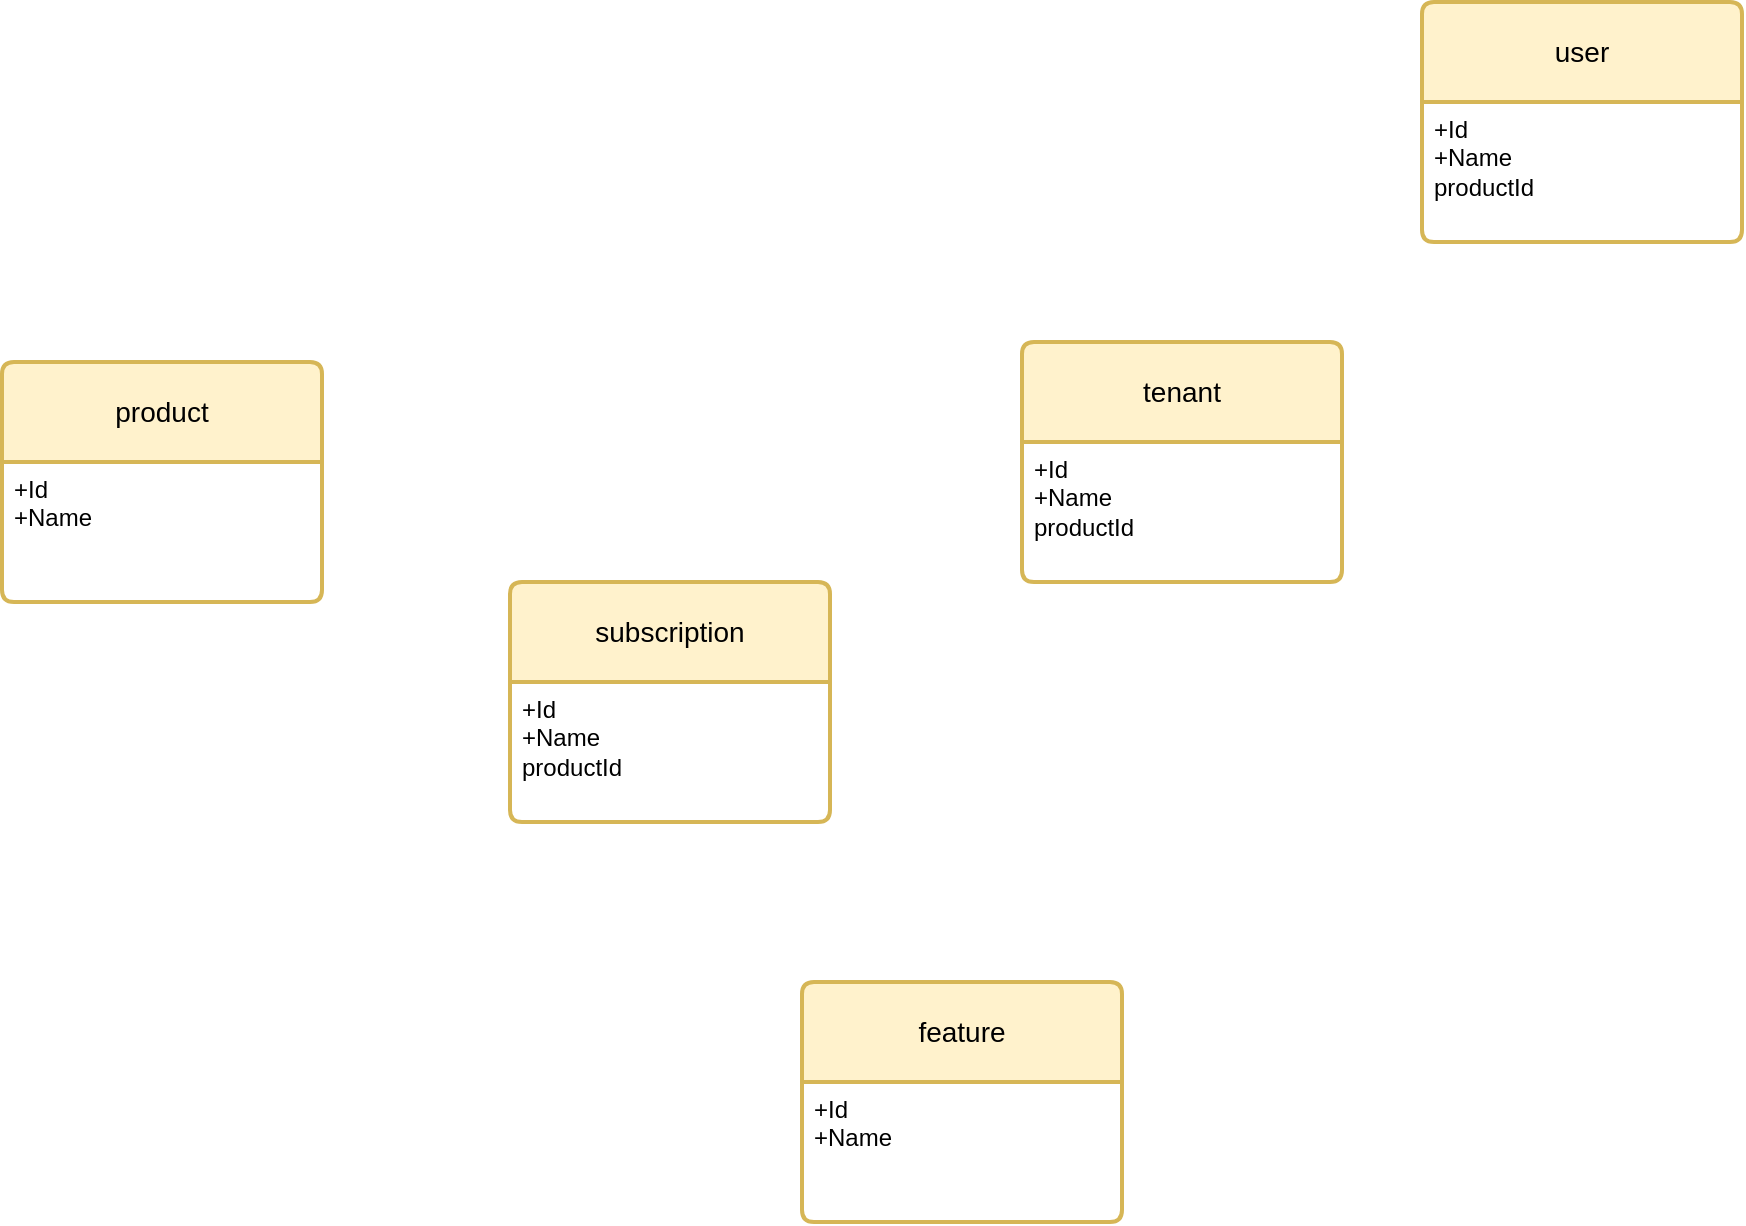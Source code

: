 <mxfile version="21.1.2" type="github">
  <diagram name="Page-1" id="2-M2aGnpPdnPNOOD0z7M">
    <mxGraphModel dx="1073" dy="2042" grid="1" gridSize="10" guides="1" tooltips="1" connect="1" arrows="1" fold="1" page="1" pageScale="1" pageWidth="827" pageHeight="1169" math="0" shadow="0">
      <root>
        <mxCell id="0" />
        <mxCell id="1" parent="0" />
        <mxCell id="oEqvRqCejhteg9lGrTLT-1" value="subscription" style="swimlane;childLayout=stackLayout;horizontal=1;startSize=50;horizontalStack=0;rounded=1;fontSize=14;fontStyle=0;strokeWidth=2;resizeParent=0;resizeLast=1;shadow=0;dashed=0;align=center;arcSize=4;whiteSpace=wrap;html=1;fillColor=#fff2cc;strokeColor=#d6b656;" parent="1" vertex="1">
          <mxGeometry x="334" y="240" width="160" height="120" as="geometry" />
        </mxCell>
        <mxCell id="oEqvRqCejhteg9lGrTLT-2" value="+Id&lt;br&gt;+Name&lt;br&gt;productId&lt;br&gt;" style="align=left;strokeColor=none;fillColor=none;spacingLeft=4;fontSize=12;verticalAlign=top;resizable=0;rotatable=0;part=1;html=1;" parent="oEqvRqCejhteg9lGrTLT-1" vertex="1">
          <mxGeometry y="50" width="160" height="70" as="geometry" />
        </mxCell>
        <mxCell id="DNnnBbVejfg6Mo_dvaIw-1" value="feature" style="swimlane;childLayout=stackLayout;horizontal=1;startSize=50;horizontalStack=0;rounded=1;fontSize=14;fontStyle=0;strokeWidth=2;resizeParent=0;resizeLast=1;shadow=0;dashed=0;align=center;arcSize=4;whiteSpace=wrap;html=1;fillColor=#fff2cc;strokeColor=#d6b656;" vertex="1" parent="1">
          <mxGeometry x="480" y="440" width="160" height="120" as="geometry" />
        </mxCell>
        <mxCell id="DNnnBbVejfg6Mo_dvaIw-2" value="+Id&lt;br&gt;+Name&lt;br&gt;" style="align=left;strokeColor=none;fillColor=none;spacingLeft=4;fontSize=12;verticalAlign=top;resizable=0;rotatable=0;part=1;html=1;" vertex="1" parent="DNnnBbVejfg6Mo_dvaIw-1">
          <mxGeometry y="50" width="160" height="70" as="geometry" />
        </mxCell>
        <mxCell id="DNnnBbVejfg6Mo_dvaIw-3" value="product" style="swimlane;childLayout=stackLayout;horizontal=1;startSize=50;horizontalStack=0;rounded=1;fontSize=14;fontStyle=0;strokeWidth=2;resizeParent=0;resizeLast=1;shadow=0;dashed=0;align=center;arcSize=4;whiteSpace=wrap;html=1;fillColor=#fff2cc;strokeColor=#d6b656;" vertex="1" parent="1">
          <mxGeometry x="80" y="130" width="160" height="120" as="geometry" />
        </mxCell>
        <mxCell id="DNnnBbVejfg6Mo_dvaIw-4" value="+Id&lt;br&gt;+Name&lt;br&gt;" style="align=left;strokeColor=none;fillColor=none;spacingLeft=4;fontSize=12;verticalAlign=top;resizable=0;rotatable=0;part=1;html=1;" vertex="1" parent="DNnnBbVejfg6Mo_dvaIw-3">
          <mxGeometry y="50" width="160" height="70" as="geometry" />
        </mxCell>
        <mxCell id="DNnnBbVejfg6Mo_dvaIw-6" value="tenant" style="swimlane;childLayout=stackLayout;horizontal=1;startSize=50;horizontalStack=0;rounded=1;fontSize=14;fontStyle=0;strokeWidth=2;resizeParent=0;resizeLast=1;shadow=0;dashed=0;align=center;arcSize=4;whiteSpace=wrap;html=1;fillColor=#fff2cc;strokeColor=#d6b656;" vertex="1" parent="1">
          <mxGeometry x="590" y="120" width="160" height="120" as="geometry" />
        </mxCell>
        <mxCell id="DNnnBbVejfg6Mo_dvaIw-7" value="+Id&lt;br&gt;+Name&lt;br&gt;productId&lt;br&gt;" style="align=left;strokeColor=none;fillColor=none;spacingLeft=4;fontSize=12;verticalAlign=top;resizable=0;rotatable=0;part=1;html=1;" vertex="1" parent="DNnnBbVejfg6Mo_dvaIw-6">
          <mxGeometry y="50" width="160" height="70" as="geometry" />
        </mxCell>
        <mxCell id="DNnnBbVejfg6Mo_dvaIw-8" value="user&lt;br&gt;" style="swimlane;childLayout=stackLayout;horizontal=1;startSize=50;horizontalStack=0;rounded=1;fontSize=14;fontStyle=0;strokeWidth=2;resizeParent=0;resizeLast=1;shadow=0;dashed=0;align=center;arcSize=4;whiteSpace=wrap;html=1;fillColor=#fff2cc;strokeColor=#d6b656;" vertex="1" parent="1">
          <mxGeometry x="790" y="-50" width="160" height="120" as="geometry" />
        </mxCell>
        <mxCell id="DNnnBbVejfg6Mo_dvaIw-9" value="+Id&lt;br&gt;+Name&lt;br&gt;productId&lt;br&gt;" style="align=left;strokeColor=none;fillColor=none;spacingLeft=4;fontSize=12;verticalAlign=top;resizable=0;rotatable=0;part=1;html=1;" vertex="1" parent="DNnnBbVejfg6Mo_dvaIw-8">
          <mxGeometry y="50" width="160" height="70" as="geometry" />
        </mxCell>
      </root>
    </mxGraphModel>
  </diagram>
</mxfile>
